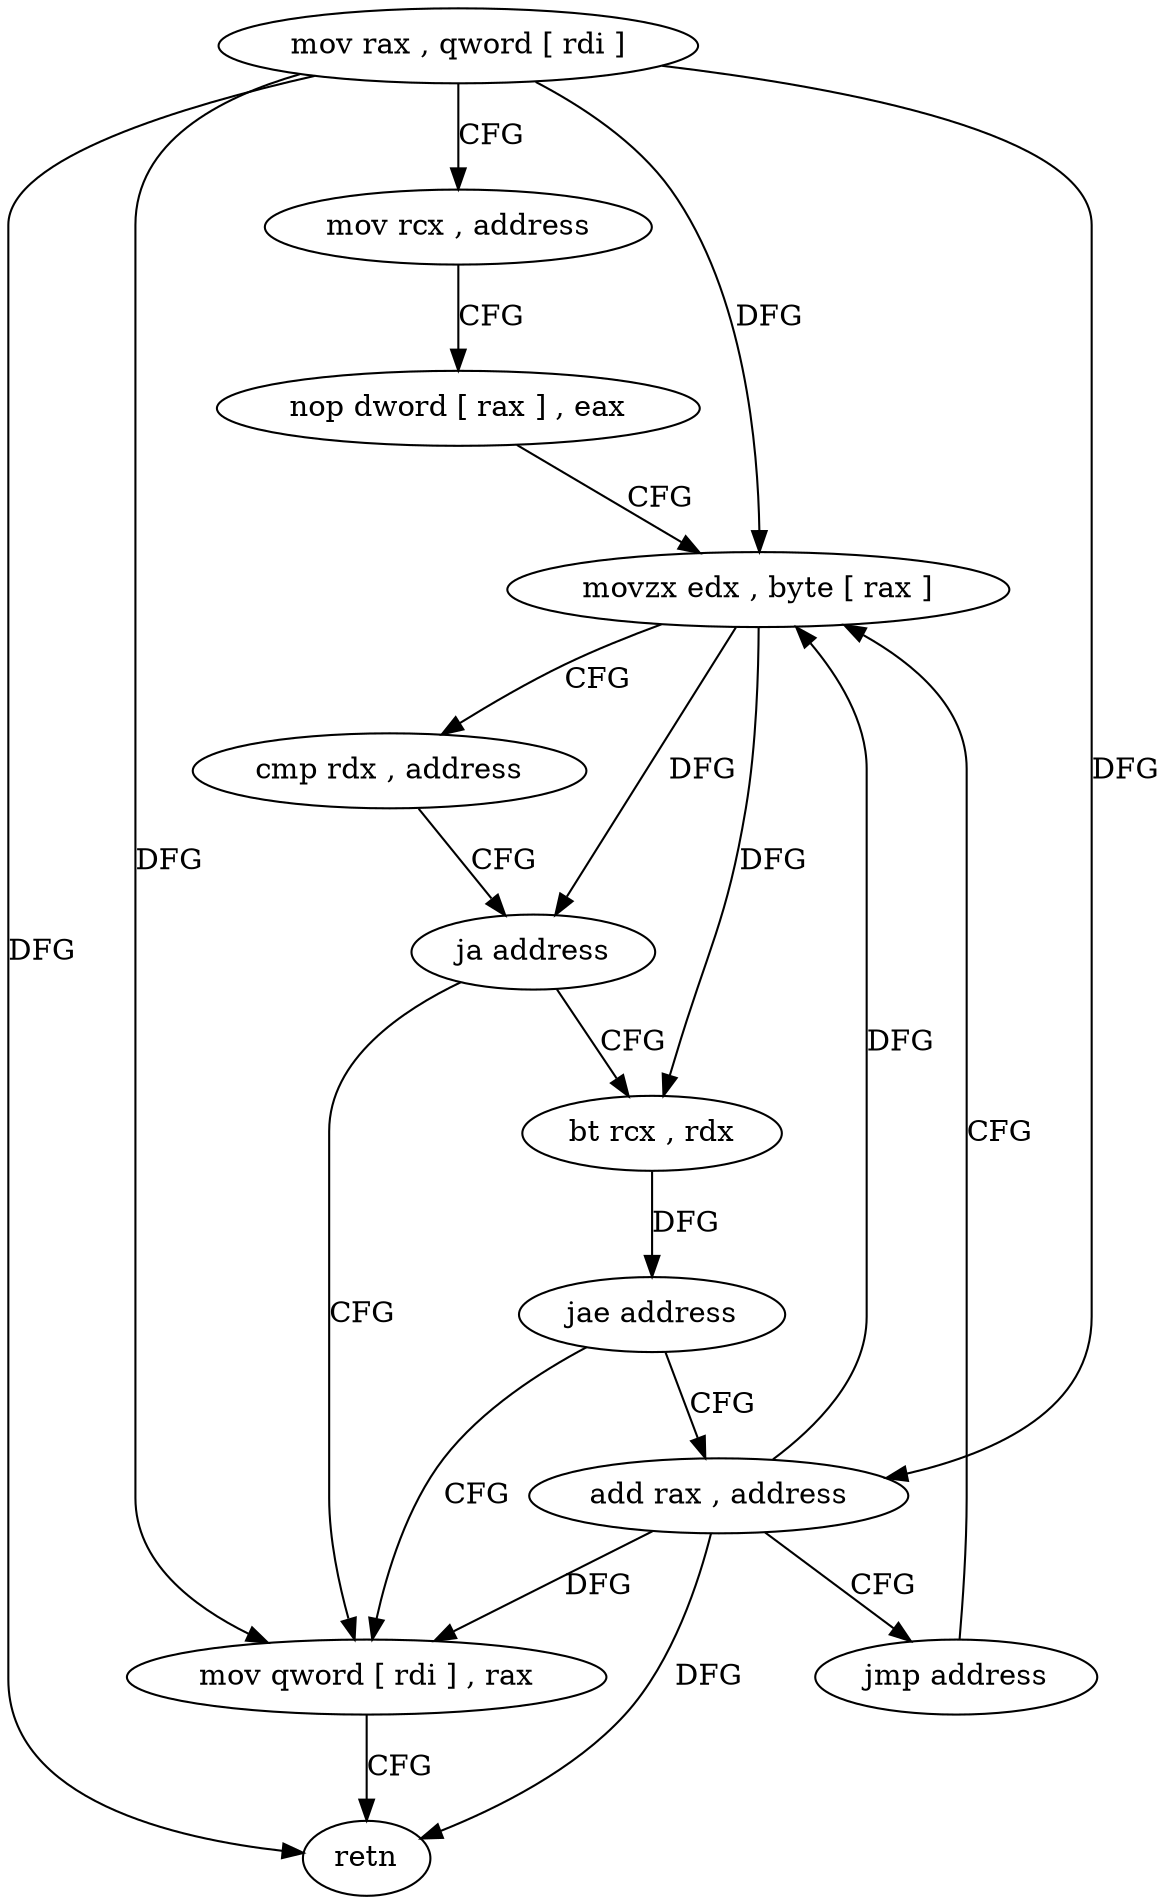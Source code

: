 digraph "func" {
"74880" [label = "mov rax , qword [ rdi ]" ]
"74883" [label = "mov rcx , address" ]
"74893" [label = "nop dword [ rax ] , eax" ]
"74896" [label = "movzx edx , byte [ rax ]" ]
"74917" [label = "mov qword [ rdi ] , rax" ]
"74920" [label = "retn" ]
"74905" [label = "bt rcx , rdx" ]
"74909" [label = "jae address" ]
"74911" [label = "add rax , address" ]
"74915" [label = "jmp address" ]
"74899" [label = "cmp rdx , address" ]
"74903" [label = "ja address" ]
"74880" -> "74883" [ label = "CFG" ]
"74880" -> "74896" [ label = "DFG" ]
"74880" -> "74917" [ label = "DFG" ]
"74880" -> "74920" [ label = "DFG" ]
"74880" -> "74911" [ label = "DFG" ]
"74883" -> "74893" [ label = "CFG" ]
"74893" -> "74896" [ label = "CFG" ]
"74896" -> "74899" [ label = "CFG" ]
"74896" -> "74903" [ label = "DFG" ]
"74896" -> "74905" [ label = "DFG" ]
"74917" -> "74920" [ label = "CFG" ]
"74905" -> "74909" [ label = "DFG" ]
"74909" -> "74917" [ label = "CFG" ]
"74909" -> "74911" [ label = "CFG" ]
"74911" -> "74915" [ label = "CFG" ]
"74911" -> "74896" [ label = "DFG" ]
"74911" -> "74917" [ label = "DFG" ]
"74911" -> "74920" [ label = "DFG" ]
"74915" -> "74896" [ label = "CFG" ]
"74899" -> "74903" [ label = "CFG" ]
"74903" -> "74917" [ label = "CFG" ]
"74903" -> "74905" [ label = "CFG" ]
}

